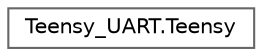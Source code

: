 digraph "Graphical Class Hierarchy"
{
 // LATEX_PDF_SIZE
  bgcolor="transparent";
  edge [fontname=Helvetica,fontsize=10,labelfontname=Helvetica,labelfontsize=10];
  node [fontname=Helvetica,fontsize=10,shape=box,height=0.2,width=0.4];
  rankdir="LR";
  Node0 [id="Node000000",label="Teensy_UART.Teensy",height=0.2,width=0.4,color="grey40", fillcolor="white", style="filled",URL="$class_teensy___u_a_r_t_1_1_teensy.html",tooltip=" "];
}
